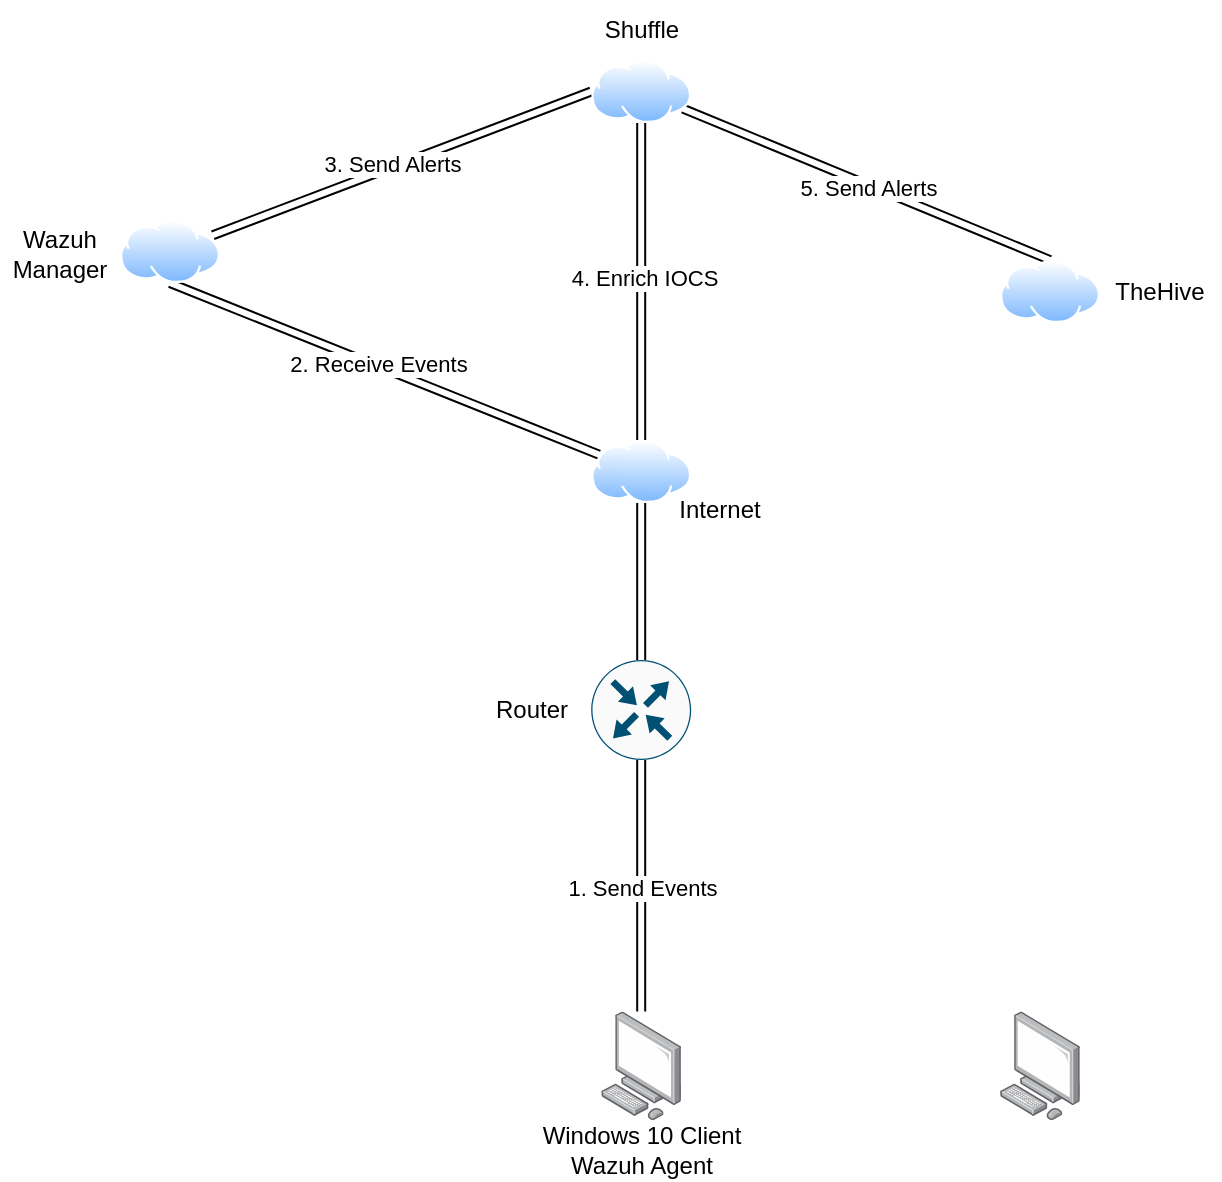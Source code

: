 <mxfile version="24.7.17">
  <diagram name="Page-1" id="D0JsHQ4YXtNWg4Yk6zB2">
    <mxGraphModel dx="611" dy="355" grid="1" gridSize="10" guides="1" tooltips="1" connect="1" arrows="1" fold="1" page="1" pageScale="1" pageWidth="850" pageHeight="1100" math="0" shadow="0">
      <root>
        <mxCell id="0" />
        <mxCell id="1" parent="0" />
        <mxCell id="vkyqPre0zpjpMaQzLrcU-8" value="" style="edgeStyle=orthogonalEdgeStyle;rounded=0;orthogonalLoop=1;jettySize=auto;html=1;entryX=0.5;entryY=1;entryDx=0;entryDy=0;shape=link;" edge="1" parent="1" source="vkyqPre0zpjpMaQzLrcU-9" target="vkyqPre0zpjpMaQzLrcU-3">
          <mxGeometry relative="1" as="geometry">
            <mxPoint x="380.6" y="308.685" as="targetPoint" />
          </mxGeometry>
        </mxCell>
        <mxCell id="vkyqPre0zpjpMaQzLrcU-1" value="" style="image;points=[];aspect=fixed;html=1;align=center;shadow=0;dashed=0;image=img/lib/allied_telesis/computer_and_terminals/Personal_Computer.svg;" vertex="1" parent="1">
          <mxGeometry x="360.6" y="515.79" width="40" height="54.21" as="geometry" />
        </mxCell>
        <mxCell id="vkyqPre0zpjpMaQzLrcU-2" value="Windows 10 Client&lt;br&gt;Wazuh Agent" style="text;strokeColor=none;align=center;fillColor=none;html=1;verticalAlign=middle;whiteSpace=wrap;rounded=0;" vertex="1" parent="1">
          <mxGeometry x="320.6" y="570" width="120" height="30" as="geometry" />
        </mxCell>
        <mxCell id="vkyqPre0zpjpMaQzLrcU-11" style="rounded=0;orthogonalLoop=1;jettySize=auto;html=1;entryX=0.5;entryY=1;entryDx=0;entryDy=0;shape=link;" edge="1" parent="1" source="vkyqPre0zpjpMaQzLrcU-3" target="vkyqPre0zpjpMaQzLrcU-4">
          <mxGeometry relative="1" as="geometry" />
        </mxCell>
        <mxCell id="vkyqPre0zpjpMaQzLrcU-19" value="2. Receive Events" style="edgeLabel;html=1;align=center;verticalAlign=middle;resizable=0;points=[];" vertex="1" connectable="0" parent="vkyqPre0zpjpMaQzLrcU-11">
          <mxGeometry x="0.039" y="-1" relative="1" as="geometry">
            <mxPoint as="offset" />
          </mxGeometry>
        </mxCell>
        <mxCell id="vkyqPre0zpjpMaQzLrcU-3" value="" style="image;aspect=fixed;perimeter=ellipsePerimeter;html=1;align=center;shadow=0;dashed=0;spacingTop=3;image=img/lib/active_directory/internet_cloud.svg;" vertex="1" parent="1">
          <mxGeometry x="355.6" y="230" width="50" height="31.5" as="geometry" />
        </mxCell>
        <mxCell id="vkyqPre0zpjpMaQzLrcU-20" style="rounded=0;orthogonalLoop=1;jettySize=auto;html=1;entryX=0;entryY=0.5;entryDx=0;entryDy=0;shape=link;" edge="1" parent="1" source="vkyqPre0zpjpMaQzLrcU-4" target="vkyqPre0zpjpMaQzLrcU-5">
          <mxGeometry relative="1" as="geometry" />
        </mxCell>
        <mxCell id="vkyqPre0zpjpMaQzLrcU-21" value="3. Send Alerts" style="edgeLabel;html=1;align=center;verticalAlign=middle;resizable=0;points=[];" vertex="1" connectable="0" parent="vkyqPre0zpjpMaQzLrcU-20">
          <mxGeometry x="-0.045" y="2" relative="1" as="geometry">
            <mxPoint as="offset" />
          </mxGeometry>
        </mxCell>
        <mxCell id="vkyqPre0zpjpMaQzLrcU-4" value="" style="image;aspect=fixed;perimeter=ellipsePerimeter;html=1;align=center;shadow=0;dashed=0;spacingTop=3;image=img/lib/active_directory/internet_cloud.svg;" vertex="1" parent="1">
          <mxGeometry x="120" y="120" width="50" height="31.5" as="geometry" />
        </mxCell>
        <mxCell id="vkyqPre0zpjpMaQzLrcU-23" style="edgeStyle=orthogonalEdgeStyle;rounded=0;orthogonalLoop=1;jettySize=auto;html=1;entryX=0.5;entryY=0;entryDx=0;entryDy=0;shape=link;" edge="1" parent="1" source="vkyqPre0zpjpMaQzLrcU-5" target="vkyqPre0zpjpMaQzLrcU-3">
          <mxGeometry relative="1" as="geometry" />
        </mxCell>
        <mxCell id="vkyqPre0zpjpMaQzLrcU-24" value="4. Enrich IOCS" style="edgeLabel;html=1;align=center;verticalAlign=middle;resizable=0;points=[];" vertex="1" connectable="0" parent="vkyqPre0zpjpMaQzLrcU-23">
          <mxGeometry x="-0.029" y="1" relative="1" as="geometry">
            <mxPoint as="offset" />
          </mxGeometry>
        </mxCell>
        <mxCell id="vkyqPre0zpjpMaQzLrcU-25" style="rounded=0;orthogonalLoop=1;jettySize=auto;html=1;entryX=0.5;entryY=0;entryDx=0;entryDy=0;shape=link;" edge="1" parent="1" source="vkyqPre0zpjpMaQzLrcU-5" target="vkyqPre0zpjpMaQzLrcU-6">
          <mxGeometry relative="1" as="geometry" />
        </mxCell>
        <mxCell id="vkyqPre0zpjpMaQzLrcU-26" value="5. Send Alerts" style="edgeLabel;html=1;align=center;verticalAlign=middle;resizable=0;points=[];" vertex="1" connectable="0" parent="vkyqPre0zpjpMaQzLrcU-25">
          <mxGeometry x="0.015" y="-1" relative="1" as="geometry">
            <mxPoint as="offset" />
          </mxGeometry>
        </mxCell>
        <mxCell id="vkyqPre0zpjpMaQzLrcU-5" value="" style="image;aspect=fixed;perimeter=ellipsePerimeter;html=1;align=center;shadow=0;dashed=0;spacingTop=3;image=img/lib/active_directory/internet_cloud.svg;" vertex="1" parent="1">
          <mxGeometry x="355.6" y="40" width="50" height="31.5" as="geometry" />
        </mxCell>
        <mxCell id="vkyqPre0zpjpMaQzLrcU-6" value="" style="image;aspect=fixed;perimeter=ellipsePerimeter;html=1;align=center;shadow=0;dashed=0;spacingTop=3;image=img/lib/active_directory/internet_cloud.svg;" vertex="1" parent="1">
          <mxGeometry x="560" y="140" width="50" height="31.5" as="geometry" />
        </mxCell>
        <mxCell id="vkyqPre0zpjpMaQzLrcU-10" value="" style="edgeStyle=orthogonalEdgeStyle;rounded=0;orthogonalLoop=1;jettySize=auto;html=1;entryX=0.5;entryY=1;entryDx=0;entryDy=0;shape=link;" edge="1" parent="1" source="vkyqPre0zpjpMaQzLrcU-1" target="vkyqPre0zpjpMaQzLrcU-9">
          <mxGeometry relative="1" as="geometry">
            <mxPoint x="381" y="516" as="sourcePoint" />
            <mxPoint x="381" y="262" as="targetPoint" />
          </mxGeometry>
        </mxCell>
        <mxCell id="vkyqPre0zpjpMaQzLrcU-16" value="1. Send Events" style="edgeLabel;html=1;align=center;verticalAlign=middle;resizable=0;points=[];" vertex="1" connectable="0" parent="vkyqPre0zpjpMaQzLrcU-10">
          <mxGeometry x="-0.018" relative="1" as="geometry">
            <mxPoint as="offset" />
          </mxGeometry>
        </mxCell>
        <mxCell id="vkyqPre0zpjpMaQzLrcU-9" value="" style="sketch=0;points=[[0.5,0,0],[1,0.5,0],[0.5,1,0],[0,0.5,0],[0.145,0.145,0],[0.856,0.145,0],[0.855,0.856,0],[0.145,0.855,0]];verticalLabelPosition=bottom;html=1;verticalAlign=top;aspect=fixed;align=center;pointerEvents=1;shape=mxgraph.cisco19.rect;prIcon=router;fillColor=#FAFAFA;strokeColor=#005073;" vertex="1" parent="1">
          <mxGeometry x="355.6" y="340" width="50" height="50" as="geometry" />
        </mxCell>
        <mxCell id="vkyqPre0zpjpMaQzLrcU-12" value="Router" style="text;strokeColor=none;align=center;fillColor=none;html=1;verticalAlign=middle;whiteSpace=wrap;rounded=0;" vertex="1" parent="1">
          <mxGeometry x="295.6" y="350" width="60" height="30" as="geometry" />
        </mxCell>
        <mxCell id="vkyqPre0zpjpMaQzLrcU-13" value="" style="image;points=[];aspect=fixed;html=1;align=center;shadow=0;dashed=0;image=img/lib/allied_telesis/computer_and_terminals/Personal_Computer.svg;" vertex="1" parent="1">
          <mxGeometry x="560" y="515.79" width="40" height="54.21" as="geometry" />
        </mxCell>
        <mxCell id="vkyqPre0zpjpMaQzLrcU-14" value="Internet" style="text;strokeColor=none;align=center;fillColor=none;html=1;verticalAlign=middle;whiteSpace=wrap;rounded=0;" vertex="1" parent="1">
          <mxGeometry x="390" y="250" width="60" height="30" as="geometry" />
        </mxCell>
        <mxCell id="vkyqPre0zpjpMaQzLrcU-15" value="Wazuh Manager" style="text;strokeColor=none;align=center;fillColor=none;html=1;verticalAlign=middle;whiteSpace=wrap;rounded=0;" vertex="1" parent="1">
          <mxGeometry x="60" y="121.5" width="60" height="30" as="geometry" />
        </mxCell>
        <mxCell id="vkyqPre0zpjpMaQzLrcU-22" value="Shuffle" style="text;strokeColor=none;align=center;fillColor=none;html=1;verticalAlign=middle;whiteSpace=wrap;rounded=0;" vertex="1" parent="1">
          <mxGeometry x="350.6" y="10" width="60" height="30" as="geometry" />
        </mxCell>
        <mxCell id="vkyqPre0zpjpMaQzLrcU-27" value="TheHive" style="text;strokeColor=none;align=center;fillColor=none;html=1;verticalAlign=middle;whiteSpace=wrap;rounded=0;" vertex="1" parent="1">
          <mxGeometry x="610" y="140.75" width="60" height="30" as="geometry" />
        </mxCell>
      </root>
    </mxGraphModel>
  </diagram>
</mxfile>
